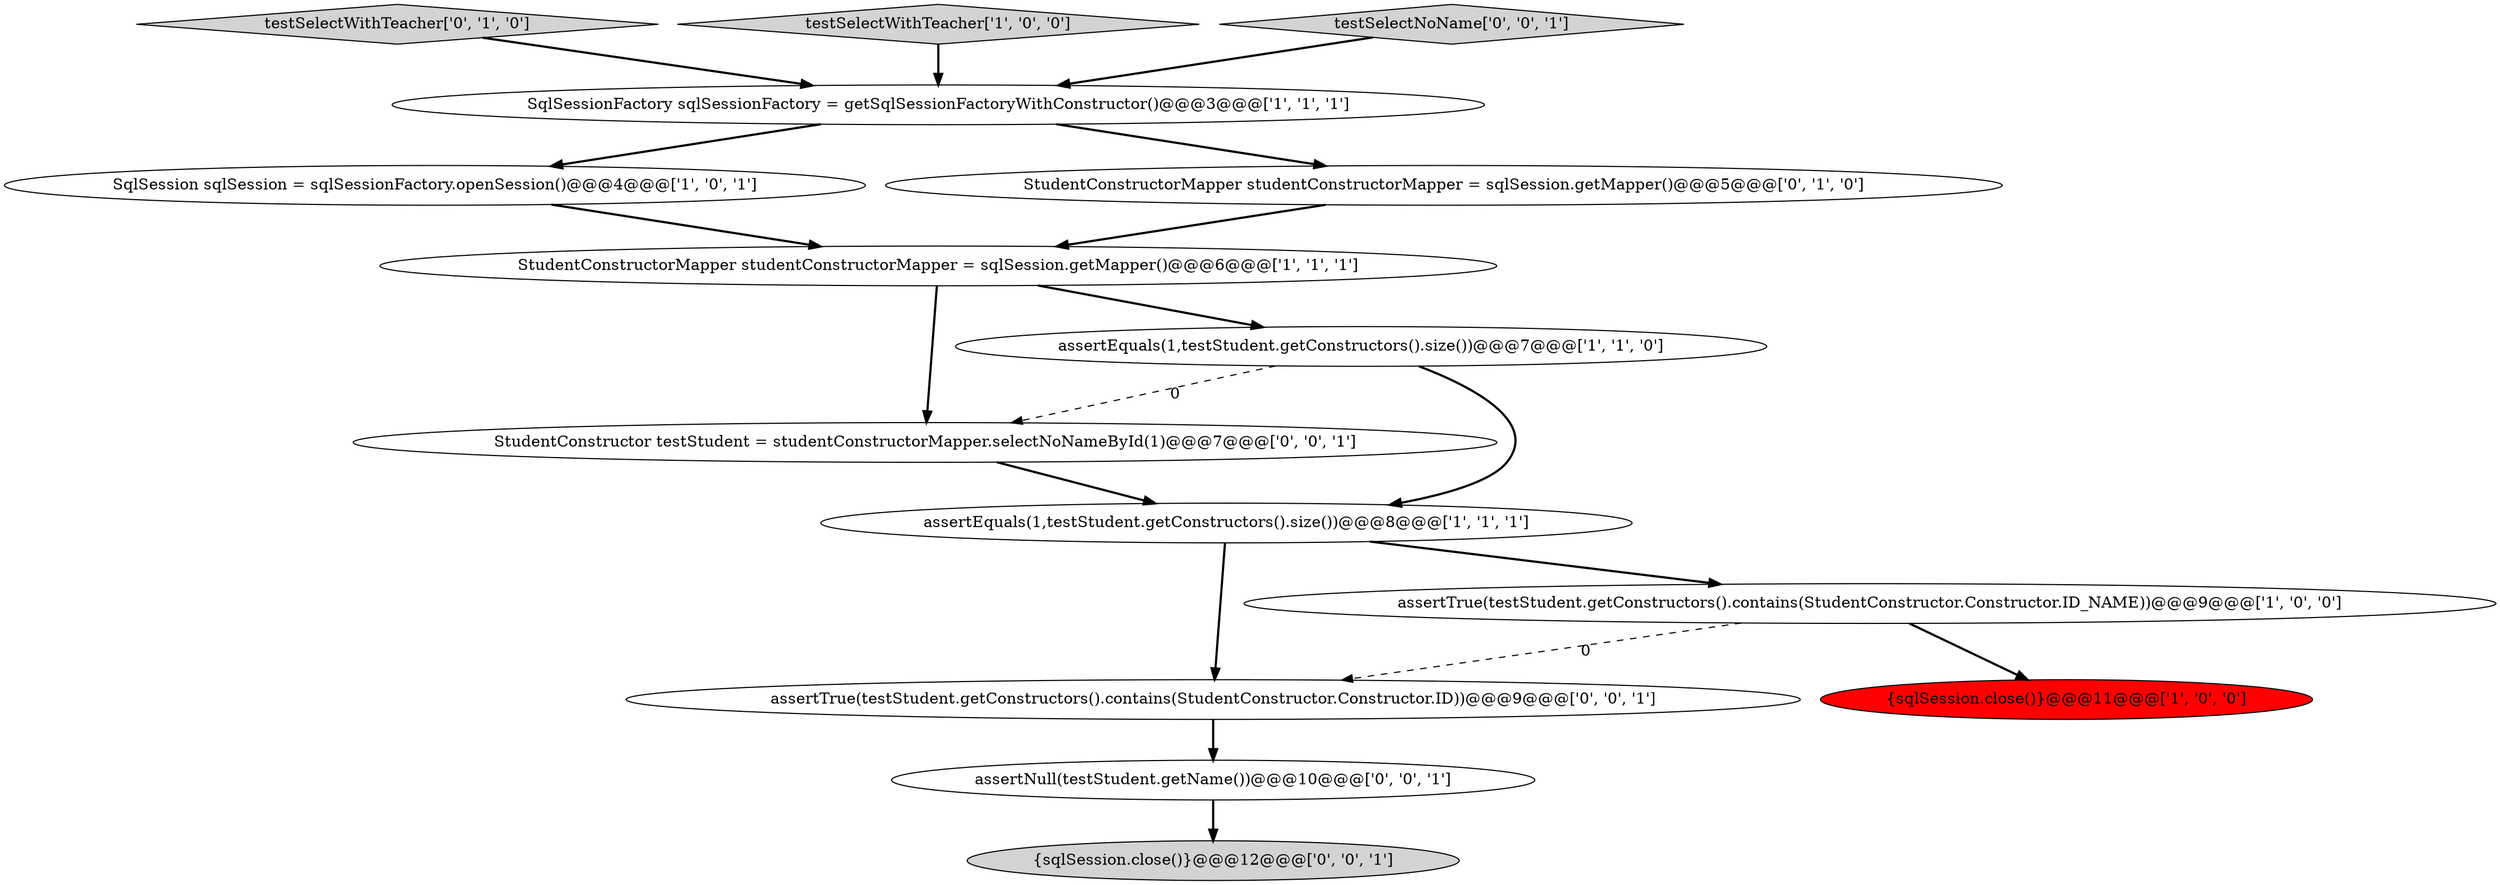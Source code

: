 digraph {
4 [style = filled, label = "SqlSessionFactory sqlSessionFactory = getSqlSessionFactoryWithConstructor()@@@3@@@['1', '1', '1']", fillcolor = white, shape = ellipse image = "AAA0AAABBB1BBB"];
8 [style = filled, label = "testSelectWithTeacher['0', '1', '0']", fillcolor = lightgray, shape = diamond image = "AAA0AAABBB2BBB"];
14 [style = filled, label = "StudentConstructor testStudent = studentConstructorMapper.selectNoNameById(1)@@@7@@@['0', '0', '1']", fillcolor = white, shape = ellipse image = "AAA0AAABBB3BBB"];
0 [style = filled, label = "testSelectWithTeacher['1', '0', '0']", fillcolor = lightgray, shape = diamond image = "AAA0AAABBB1BBB"];
10 [style = filled, label = "testSelectNoName['0', '0', '1']", fillcolor = lightgray, shape = diamond image = "AAA0AAABBB3BBB"];
11 [style = filled, label = "assertNull(testStudent.getName())@@@10@@@['0', '0', '1']", fillcolor = white, shape = ellipse image = "AAA0AAABBB3BBB"];
1 [style = filled, label = "SqlSession sqlSession = sqlSessionFactory.openSession()@@@4@@@['1', '0', '1']", fillcolor = white, shape = ellipse image = "AAA0AAABBB1BBB"];
7 [style = filled, label = "StudentConstructorMapper studentConstructorMapper = sqlSession.getMapper()@@@6@@@['1', '1', '1']", fillcolor = white, shape = ellipse image = "AAA0AAABBB1BBB"];
12 [style = filled, label = "{sqlSession.close()}@@@12@@@['0', '0', '1']", fillcolor = lightgray, shape = ellipse image = "AAA0AAABBB3BBB"];
2 [style = filled, label = "assertEquals(1,testStudent.getConstructors().size())@@@7@@@['1', '1', '0']", fillcolor = white, shape = ellipse image = "AAA0AAABBB1BBB"];
13 [style = filled, label = "assertTrue(testStudent.getConstructors().contains(StudentConstructor.Constructor.ID))@@@9@@@['0', '0', '1']", fillcolor = white, shape = ellipse image = "AAA0AAABBB3BBB"];
3 [style = filled, label = "assertEquals(1,testStudent.getConstructors().size())@@@8@@@['1', '1', '1']", fillcolor = white, shape = ellipse image = "AAA0AAABBB1BBB"];
5 [style = filled, label = "assertTrue(testStudent.getConstructors().contains(StudentConstructor.Constructor.ID_NAME))@@@9@@@['1', '0', '0']", fillcolor = white, shape = ellipse image = "AAA0AAABBB1BBB"];
6 [style = filled, label = "{sqlSession.close()}@@@11@@@['1', '0', '0']", fillcolor = red, shape = ellipse image = "AAA1AAABBB1BBB"];
9 [style = filled, label = "StudentConstructorMapper studentConstructorMapper = sqlSession.getMapper()@@@5@@@['0', '1', '0']", fillcolor = white, shape = ellipse image = "AAA0AAABBB2BBB"];
3->13 [style = bold, label=""];
5->13 [style = dashed, label="0"];
4->9 [style = bold, label=""];
14->3 [style = bold, label=""];
3->5 [style = bold, label=""];
4->1 [style = bold, label=""];
11->12 [style = bold, label=""];
8->4 [style = bold, label=""];
5->6 [style = bold, label=""];
2->14 [style = dashed, label="0"];
9->7 [style = bold, label=""];
0->4 [style = bold, label=""];
7->2 [style = bold, label=""];
1->7 [style = bold, label=""];
13->11 [style = bold, label=""];
2->3 [style = bold, label=""];
7->14 [style = bold, label=""];
10->4 [style = bold, label=""];
}
